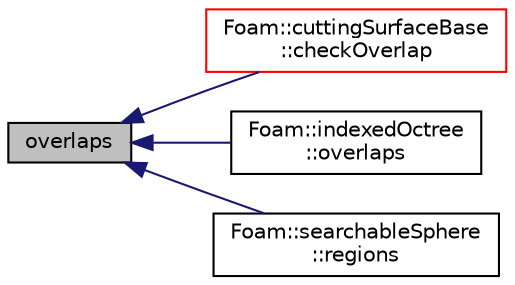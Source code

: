 digraph "overlaps"
{
  bgcolor="transparent";
  edge [fontname="Helvetica",fontsize="10",labelfontname="Helvetica",labelfontsize="10"];
  node [fontname="Helvetica",fontsize="10",shape=record];
  rankdir="LR";
  Node1 [label="overlaps",height=0.2,width=0.4,color="black", fillcolor="grey75", style="filled" fontcolor="black"];
  Node1 -> Node2 [dir="back",color="midnightblue",fontsize="10",style="solid",fontname="Helvetica"];
  Node2 [label="Foam::cuttingSurfaceBase\l::checkOverlap",height=0.2,width=0.4,color="red",URL="$classFoam_1_1cuttingSurfaceBase.html#a27c66bf80809c719c9a97ba1727b19f5",tooltip="Check and warn if bounding boxes do not intersect. "];
  Node1 -> Node3 [dir="back",color="midnightblue",fontsize="10",style="solid",fontname="Helvetica"];
  Node3 [label="Foam::indexedOctree\l::overlaps",height=0.2,width=0.4,color="black",URL="$classFoam_1_1indexedOctree.html#a4ca2bef7dbdb103c2f7f02e34e28b967",tooltip="Helper: does bb intersect a sphere around sample? Or is any. "];
  Node1 -> Node4 [dir="back",color="midnightblue",fontsize="10",style="solid",fontname="Helvetica"];
  Node4 [label="Foam::searchableSphere\l::regions",height=0.2,width=0.4,color="black",URL="$classFoam_1_1searchableSphere.html#a1b4e11fff015ce4c7233ba1f88d6f3ac",tooltip="Names of regions. "];
}
